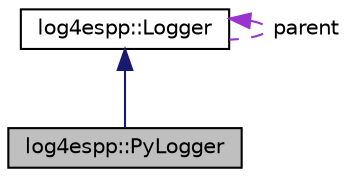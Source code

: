 digraph G
{
  edge [fontname="Helvetica",fontsize="10",labelfontname="Helvetica",labelfontsize="10"];
  node [fontname="Helvetica",fontsize="10",shape=record];
  Node1 [label="log4espp::PyLogger",height=0.2,width=0.4,color="black", fillcolor="grey75", style="filled" fontcolor="black"];
  Node2 -> Node1 [dir="back",color="midnightblue",fontsize="10",style="solid",fontname="Helvetica"];
  Node2 [label="log4espp::Logger",height=0.2,width=0.4,color="black", fillcolor="white", style="filled",URL="$classlog4espp_1_1Logger.html",tooltip="Logger is a an abstract class for hierarchical organization of logging objects."];
  Node2 -> Node2 [dir="back",color="darkorchid3",fontsize="10",style="dashed",label=" parent" ,fontname="Helvetica"];
}
